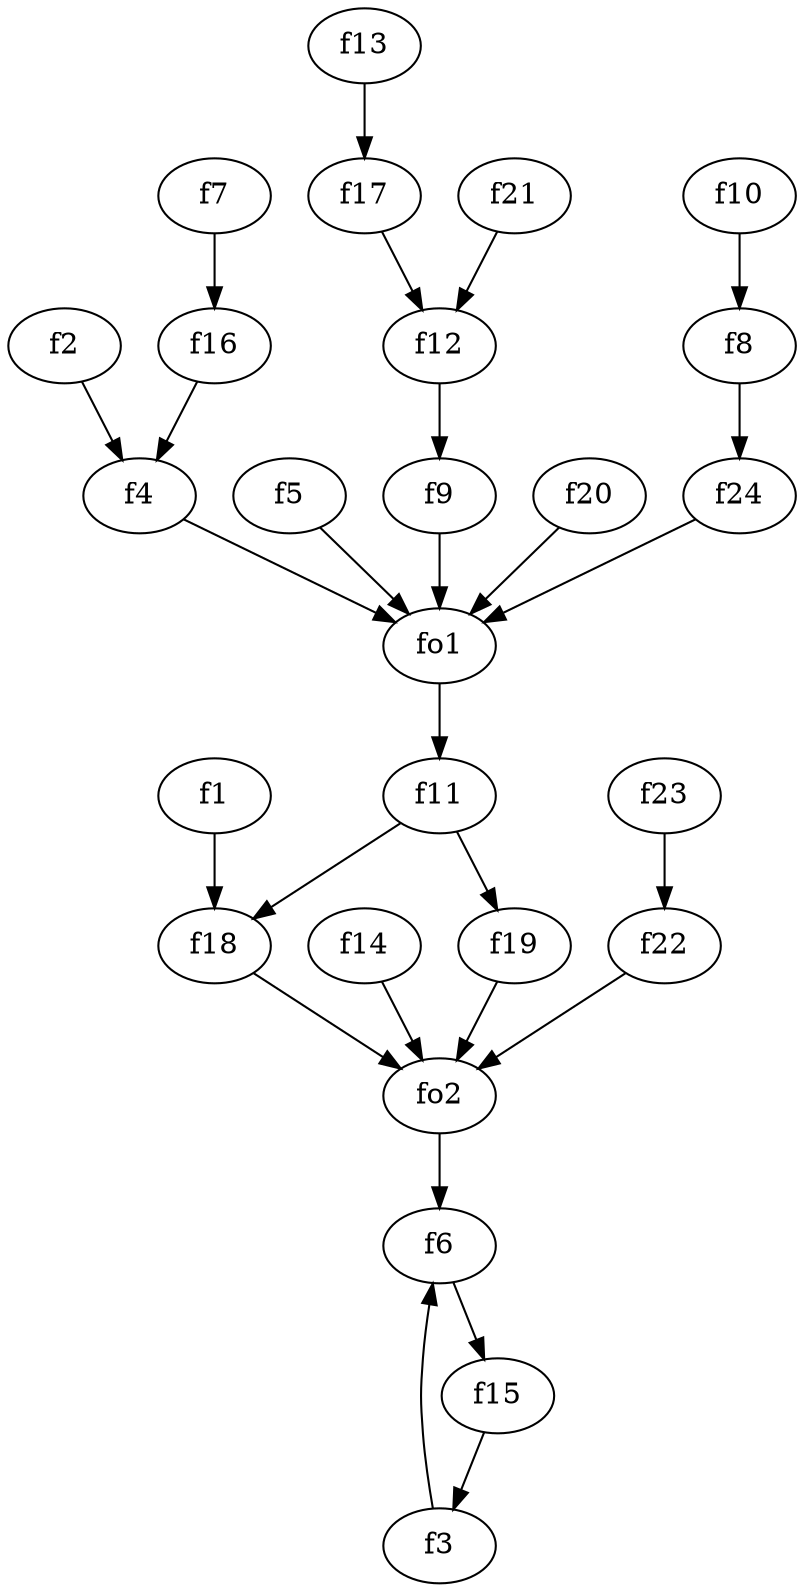 strict digraph  {
f1;
f2;
f3;
f4;
f5;
f6;
f7;
f8;
f9;
f10;
f11;
f12;
f13;
f14;
f15;
f16;
f17;
f18;
f19;
f20;
f21;
f22;
f23;
f24;
fo1;
fo2;
f1 -> f18  [weight=2];
f2 -> f4  [weight=2];
f3 -> f6  [weight=2];
f4 -> fo1  [weight=2];
f5 -> fo1  [weight=2];
f6 -> f15  [weight=2];
f7 -> f16  [weight=2];
f8 -> f24  [weight=2];
f9 -> fo1  [weight=2];
f10 -> f8  [weight=2];
f11 -> f18  [weight=2];
f11 -> f19  [weight=2];
f12 -> f9  [weight=2];
f13 -> f17  [weight=2];
f14 -> fo2  [weight=2];
f15 -> f3  [weight=2];
f16 -> f4  [weight=2];
f17 -> f12  [weight=2];
f18 -> fo2  [weight=2];
f19 -> fo2  [weight=2];
f20 -> fo1  [weight=2];
f21 -> f12  [weight=2];
f22 -> fo2  [weight=2];
f23 -> f22  [weight=2];
f24 -> fo1  [weight=2];
fo1 -> f11  [weight=2];
fo2 -> f6  [weight=2];
}
